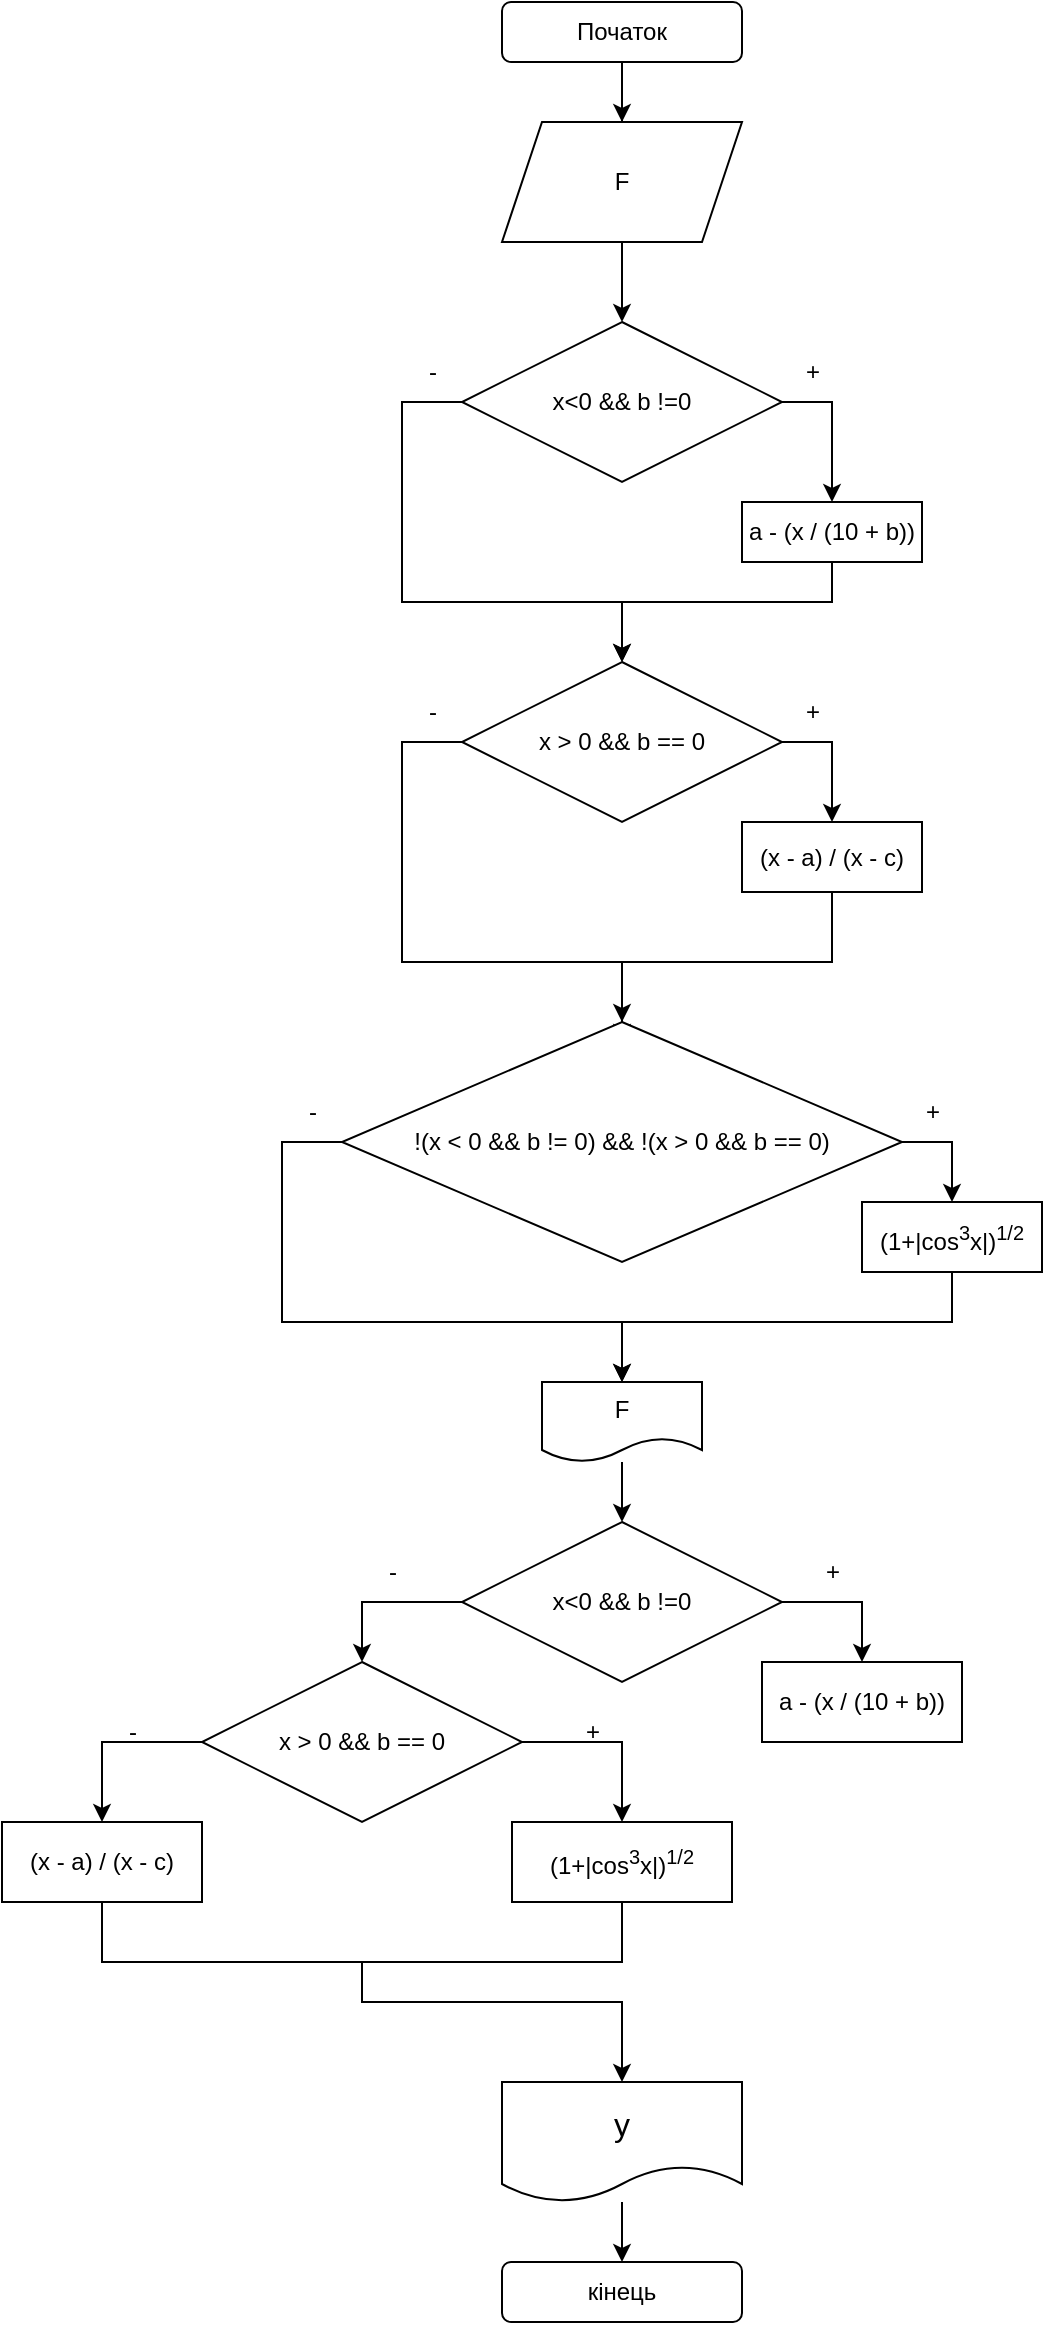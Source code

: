 <mxfile version="24.7.14">
  <diagram name="Сторінка-1" id="6xHzRucLuQG_TqQ5uME2">
    <mxGraphModel dx="503" dy="746" grid="1" gridSize="10" guides="1" tooltips="1" connect="1" arrows="1" fold="1" page="1" pageScale="1" pageWidth="1169" pageHeight="1654" math="0" shadow="0">
      <root>
        <mxCell id="0" />
        <mxCell id="1" parent="0" />
        <mxCell id="FTthGUyAgQx_1A_fN6lO-2" value="" style="edgeStyle=orthogonalEdgeStyle;rounded=0;orthogonalLoop=1;jettySize=auto;html=1;" edge="1" parent="1" source="ke0xS92TnUmCLN86qtFM-1" target="ke0xS92TnUmCLN86qtFM-5">
          <mxGeometry relative="1" as="geometry" />
        </mxCell>
        <mxCell id="ke0xS92TnUmCLN86qtFM-1" value="Початок" style="rounded=1;whiteSpace=wrap;html=1;" parent="1" vertex="1">
          <mxGeometry x="340" y="120" width="120" height="30" as="geometry" />
        </mxCell>
        <mxCell id="ke0xS92TnUmCLN86qtFM-6" style="edgeStyle=orthogonalEdgeStyle;rounded=0;orthogonalLoop=1;jettySize=auto;html=1;" parent="1" source="ke0xS92TnUmCLN86qtFM-5" edge="1">
          <mxGeometry relative="1" as="geometry">
            <mxPoint x="400" y="200" as="targetPoint" />
          </mxGeometry>
        </mxCell>
        <mxCell id="FTthGUyAgQx_1A_fN6lO-1" value="" style="edgeStyle=orthogonalEdgeStyle;rounded=0;orthogonalLoop=1;jettySize=auto;html=1;" edge="1" parent="1" source="ke0xS92TnUmCLN86qtFM-5" target="ke0xS92TnUmCLN86qtFM-8">
          <mxGeometry relative="1" as="geometry" />
        </mxCell>
        <mxCell id="ke0xS92TnUmCLN86qtFM-5" value="F" style="shape=parallelogram;perimeter=parallelogramPerimeter;whiteSpace=wrap;html=1;fixedSize=1;" parent="1" vertex="1">
          <mxGeometry x="340" y="180" width="120" height="60" as="geometry" />
        </mxCell>
        <mxCell id="ke0xS92TnUmCLN86qtFM-11" style="edgeStyle=orthogonalEdgeStyle;rounded=0;orthogonalLoop=1;jettySize=auto;html=1;entryX=0.5;entryY=0;entryDx=0;entryDy=0;" parent="1" source="ke0xS92TnUmCLN86qtFM-8" target="ke0xS92TnUmCLN86qtFM-10" edge="1">
          <mxGeometry relative="1" as="geometry">
            <Array as="points">
              <mxPoint x="505" y="320" />
            </Array>
          </mxGeometry>
        </mxCell>
        <mxCell id="ke0xS92TnUmCLN86qtFM-19" style="edgeStyle=none;rounded=0;orthogonalLoop=1;jettySize=auto;html=1;" parent="1" source="ke0xS92TnUmCLN86qtFM-8" edge="1">
          <mxGeometry relative="1" as="geometry">
            <mxPoint x="400" y="450" as="targetPoint" />
            <Array as="points">
              <mxPoint x="290" y="320" />
              <mxPoint x="290" y="420" />
              <mxPoint x="400" y="420" />
            </Array>
          </mxGeometry>
        </mxCell>
        <mxCell id="ke0xS92TnUmCLN86qtFM-8" value="x&amp;lt;0 &amp;amp;&amp;amp; b !=0" style="rhombus;whiteSpace=wrap;html=1;" parent="1" vertex="1">
          <mxGeometry x="320" y="280" width="160" height="80" as="geometry" />
        </mxCell>
        <mxCell id="ke0xS92TnUmCLN86qtFM-18" style="edgeStyle=none;rounded=0;orthogonalLoop=1;jettySize=auto;html=1;entryX=0.5;entryY=0;entryDx=0;entryDy=0;" parent="1" source="ke0xS92TnUmCLN86qtFM-10" target="ke0xS92TnUmCLN86qtFM-17" edge="1">
          <mxGeometry relative="1" as="geometry">
            <Array as="points">
              <mxPoint x="505" y="420" />
              <mxPoint x="400" y="420" />
            </Array>
          </mxGeometry>
        </mxCell>
        <mxCell id="ke0xS92TnUmCLN86qtFM-10" value="a - (x / (10 + b))" style="rounded=0;whiteSpace=wrap;html=1;" parent="1" vertex="1">
          <mxGeometry x="460" y="370" width="90" height="30" as="geometry" />
        </mxCell>
        <mxCell id="ke0xS92TnUmCLN86qtFM-21" value="" style="edgeStyle=none;rounded=0;orthogonalLoop=1;jettySize=auto;html=1;" parent="1" source="ke0xS92TnUmCLN86qtFM-17" target="ke0xS92TnUmCLN86qtFM-20" edge="1">
          <mxGeometry relative="1" as="geometry">
            <Array as="points">
              <mxPoint x="505" y="490" />
            </Array>
          </mxGeometry>
        </mxCell>
        <mxCell id="ke0xS92TnUmCLN86qtFM-24" style="edgeStyle=none;rounded=0;orthogonalLoop=1;jettySize=auto;html=1;" parent="1" source="ke0xS92TnUmCLN86qtFM-17" edge="1">
          <mxGeometry relative="1" as="geometry">
            <mxPoint x="400" y="640" as="targetPoint" />
            <Array as="points">
              <mxPoint x="290" y="490" />
              <mxPoint x="290" y="600" />
              <mxPoint x="400" y="600" />
            </Array>
          </mxGeometry>
        </mxCell>
        <mxCell id="ke0xS92TnUmCLN86qtFM-17" value="x &amp;gt; 0 &amp;amp;&amp;amp; b == 0" style="rhombus;whiteSpace=wrap;html=1;" parent="1" vertex="1">
          <mxGeometry x="320" y="450" width="160" height="80" as="geometry" />
        </mxCell>
        <mxCell id="ke0xS92TnUmCLN86qtFM-23" value="" style="edgeStyle=none;rounded=0;orthogonalLoop=1;jettySize=auto;html=1;" parent="1" source="ke0xS92TnUmCLN86qtFM-20" target="ke0xS92TnUmCLN86qtFM-22" edge="1">
          <mxGeometry relative="1" as="geometry">
            <Array as="points">
              <mxPoint x="505" y="600" />
              <mxPoint x="400" y="600" />
            </Array>
          </mxGeometry>
        </mxCell>
        <mxCell id="ke0xS92TnUmCLN86qtFM-20" value="(x - a) / (x - c)" style="whiteSpace=wrap;html=1;" parent="1" vertex="1">
          <mxGeometry x="460" y="530" width="90" height="35" as="geometry" />
        </mxCell>
        <mxCell id="ke0xS92TnUmCLN86qtFM-29" value="" style="edgeStyle=none;rounded=0;orthogonalLoop=1;jettySize=auto;html=1;entryX=0.5;entryY=0;entryDx=0;entryDy=0;" parent="1" source="ke0xS92TnUmCLN86qtFM-22" target="ke0xS92TnUmCLN86qtFM-30" edge="1">
          <mxGeometry relative="1" as="geometry">
            <mxPoint x="579.167" y="570" as="targetPoint" />
            <Array as="points">
              <mxPoint x="565" y="690" />
            </Array>
          </mxGeometry>
        </mxCell>
        <mxCell id="ke0xS92TnUmCLN86qtFM-33" style="edgeStyle=none;rounded=0;orthogonalLoop=1;jettySize=auto;html=1;entryX=0.5;entryY=0;entryDx=0;entryDy=0;" parent="1" source="ke0xS92TnUmCLN86qtFM-22" edge="1">
          <mxGeometry relative="1" as="geometry">
            <mxPoint x="400" y="810" as="targetPoint" />
            <Array as="points">
              <mxPoint x="230" y="690" />
              <mxPoint x="230" y="780" />
              <mxPoint x="400" y="780" />
            </Array>
          </mxGeometry>
        </mxCell>
        <mxCell id="ke0xS92TnUmCLN86qtFM-22" value="!(x &amp;lt; 0 &amp;amp;&amp;amp; b != 0) &amp;amp;&amp;amp; !(x &amp;gt; 0 &amp;amp;&amp;amp; b == 0)" style="rhombus;whiteSpace=wrap;html=1;" parent="1" vertex="1">
          <mxGeometry x="260" y="630" width="280" height="120" as="geometry" />
        </mxCell>
        <mxCell id="ke0xS92TnUmCLN86qtFM-26" value="+" style="text;html=1;align=center;verticalAlign=middle;resizable=0;points=[];autosize=1;strokeColor=none;fillColor=none;" parent="1" vertex="1">
          <mxGeometry x="480" y="460" width="30" height="30" as="geometry" />
        </mxCell>
        <mxCell id="ke0xS92TnUmCLN86qtFM-27" value="+" style="text;html=1;align=center;verticalAlign=middle;resizable=0;points=[];autosize=1;strokeColor=none;fillColor=none;" parent="1" vertex="1">
          <mxGeometry x="480" y="290" width="30" height="30" as="geometry" />
        </mxCell>
        <mxCell id="ke0xS92TnUmCLN86qtFM-32" value="" style="edgeStyle=none;rounded=0;orthogonalLoop=1;jettySize=auto;html=1;" parent="1" source="ke0xS92TnUmCLN86qtFM-30" edge="1">
          <mxGeometry relative="1" as="geometry">
            <mxPoint x="400" y="810" as="targetPoint" />
            <Array as="points">
              <mxPoint x="565" y="780" />
              <mxPoint x="505" y="780" />
              <mxPoint x="400" y="780" />
            </Array>
          </mxGeometry>
        </mxCell>
        <mxCell id="ke0xS92TnUmCLN86qtFM-30" value="(1+|cos&lt;sup&gt;3&lt;/sup&gt;x|)&lt;sup&gt;1/2&lt;/sup&gt;" style="whiteSpace=wrap;html=1;" parent="1" vertex="1">
          <mxGeometry x="520" y="720" width="90" height="35" as="geometry" />
        </mxCell>
        <mxCell id="ke0xS92TnUmCLN86qtFM-37" value="" style="edgeStyle=none;rounded=0;orthogonalLoop=1;jettySize=auto;html=1;" parent="1" target="ke0xS92TnUmCLN86qtFM-36" edge="1">
          <mxGeometry relative="1" as="geometry">
            <mxPoint x="400" y="850.0" as="sourcePoint" />
          </mxGeometry>
        </mxCell>
        <mxCell id="ke0xS92TnUmCLN86qtFM-39" value="" style="edgeStyle=none;rounded=0;orthogonalLoop=1;jettySize=auto;html=1;" parent="1" source="ke0xS92TnUmCLN86qtFM-36" target="ke0xS92TnUmCLN86qtFM-38" edge="1">
          <mxGeometry relative="1" as="geometry" />
        </mxCell>
        <mxCell id="ke0xS92TnUmCLN86qtFM-36" value="F" style="shape=document;whiteSpace=wrap;html=1;boundedLbl=1;rounded=0;" parent="1" vertex="1">
          <mxGeometry x="360" y="810" width="80" height="40" as="geometry" />
        </mxCell>
        <mxCell id="ke0xS92TnUmCLN86qtFM-41" value="" style="edgeStyle=none;rounded=0;orthogonalLoop=1;jettySize=auto;html=1;" parent="1" source="ke0xS92TnUmCLN86qtFM-38" target="ke0xS92TnUmCLN86qtFM-40" edge="1">
          <mxGeometry relative="1" as="geometry">
            <Array as="points">
              <mxPoint x="520" y="920" />
            </Array>
          </mxGeometry>
        </mxCell>
        <mxCell id="ke0xS92TnUmCLN86qtFM-45" value="" style="edgeStyle=none;rounded=0;orthogonalLoop=1;jettySize=auto;html=1;" parent="1" source="ke0xS92TnUmCLN86qtFM-38" target="ke0xS92TnUmCLN86qtFM-44" edge="1">
          <mxGeometry relative="1" as="geometry">
            <Array as="points">
              <mxPoint x="270" y="920" />
            </Array>
          </mxGeometry>
        </mxCell>
        <mxCell id="ke0xS92TnUmCLN86qtFM-38" value="x&amp;lt;0 &amp;amp;&amp;amp; b !=0" style="rhombus;whiteSpace=wrap;html=1;rounded=0;" parent="1" vertex="1">
          <mxGeometry x="320" y="880" width="160" height="80" as="geometry" />
        </mxCell>
        <mxCell id="ke0xS92TnUmCLN86qtFM-40" value="a - (x / (10 + b))" style="whiteSpace=wrap;html=1;rounded=0;" parent="1" vertex="1">
          <mxGeometry x="470" y="950" width="100" height="40" as="geometry" />
        </mxCell>
        <mxCell id="ke0xS92TnUmCLN86qtFM-42" value="+" style="text;html=1;align=center;verticalAlign=middle;resizable=0;points=[];autosize=1;strokeColor=none;fillColor=none;" parent="1" vertex="1">
          <mxGeometry x="540" y="660" width="30" height="30" as="geometry" />
        </mxCell>
        <mxCell id="ke0xS92TnUmCLN86qtFM-43" value="+" style="text;html=1;align=center;verticalAlign=middle;resizable=0;points=[];autosize=1;strokeColor=none;fillColor=none;" parent="1" vertex="1">
          <mxGeometry x="490" y="890" width="30" height="30" as="geometry" />
        </mxCell>
        <mxCell id="ke0xS92TnUmCLN86qtFM-48" style="edgeStyle=none;rounded=0;orthogonalLoop=1;jettySize=auto;html=1;" parent="1" source="ke0xS92TnUmCLN86qtFM-44" target="ke0xS92TnUmCLN86qtFM-49" edge="1">
          <mxGeometry relative="1" as="geometry">
            <mxPoint x="400" y="1100" as="targetPoint" />
            <Array as="points">
              <mxPoint x="400" y="990" />
            </Array>
          </mxGeometry>
        </mxCell>
        <mxCell id="ke0xS92TnUmCLN86qtFM-51" value="" style="edgeStyle=none;rounded=0;orthogonalLoop=1;jettySize=auto;html=1;" parent="1" source="ke0xS92TnUmCLN86qtFM-44" target="ke0xS92TnUmCLN86qtFM-50" edge="1">
          <mxGeometry relative="1" as="geometry">
            <Array as="points">
              <mxPoint x="140" y="990" />
            </Array>
          </mxGeometry>
        </mxCell>
        <mxCell id="ke0xS92TnUmCLN86qtFM-44" value="x &amp;gt; 0 &amp;amp;&amp;amp; b == 0" style="rhombus;whiteSpace=wrap;html=1;rounded=0;" parent="1" vertex="1">
          <mxGeometry x="190" y="950" width="160" height="80" as="geometry" />
        </mxCell>
        <mxCell id="ke0xS92TnUmCLN86qtFM-49" value="(1+|cos&lt;sup&gt;3&lt;/sup&gt;x|)&lt;sup&gt;1/2&lt;/sup&gt;" style="rounded=0;whiteSpace=wrap;html=1;" parent="1" vertex="1">
          <mxGeometry x="345" y="1030" width="110" height="40" as="geometry" />
        </mxCell>
        <mxCell id="ke0xS92TnUmCLN86qtFM-50" value="(x - a) / (x - c)" style="whiteSpace=wrap;html=1;rounded=0;" parent="1" vertex="1">
          <mxGeometry x="90" y="1030" width="100" height="40" as="geometry" />
        </mxCell>
        <mxCell id="ke0xS92TnUmCLN86qtFM-53" value="" style="endArrow=none;html=1;rounded=0;entryX=0.5;entryY=1;entryDx=0;entryDy=0;" parent="1" target="ke0xS92TnUmCLN86qtFM-49" edge="1">
          <mxGeometry width="50" height="50" relative="1" as="geometry">
            <mxPoint x="270" y="1100" as="sourcePoint" />
            <mxPoint x="300" y="1130" as="targetPoint" />
            <Array as="points">
              <mxPoint x="400" y="1100" />
            </Array>
          </mxGeometry>
        </mxCell>
        <mxCell id="ke0xS92TnUmCLN86qtFM-55" value="" style="endArrow=classic;html=1;rounded=0;entryX=0.5;entryY=0;entryDx=0;entryDy=0;" parent="1" edge="1">
          <mxGeometry width="50" height="50" relative="1" as="geometry">
            <mxPoint x="270" y="1100" as="sourcePoint" />
            <mxPoint x="400.0" y="1160.0" as="targetPoint" />
            <Array as="points">
              <mxPoint x="270" y="1120" />
              <mxPoint x="400" y="1120" />
            </Array>
          </mxGeometry>
        </mxCell>
        <mxCell id="FTthGUyAgQx_1A_fN6lO-6" value="" style="edgeStyle=orthogonalEdgeStyle;rounded=0;orthogonalLoop=1;jettySize=auto;html=1;" edge="1" parent="1" source="ke0xS92TnUmCLN86qtFM-58" target="ke0xS92TnUmCLN86qtFM-60">
          <mxGeometry relative="1" as="geometry" />
        </mxCell>
        <mxCell id="ke0xS92TnUmCLN86qtFM-58" value="&lt;font style=&quot;font-size: 16px;&quot;&gt;y&lt;/font&gt;" style="shape=document;whiteSpace=wrap;html=1;boundedLbl=1;rounded=0;" parent="1" vertex="1">
          <mxGeometry x="340" y="1160" width="120" height="60" as="geometry" />
        </mxCell>
        <mxCell id="ke0xS92TnUmCLN86qtFM-60" value="кінець" style="rounded=1;whiteSpace=wrap;html=1;" parent="1" vertex="1">
          <mxGeometry x="340" y="1250" width="120" height="30" as="geometry" />
        </mxCell>
        <mxCell id="ke0xS92TnUmCLN86qtFM-62" value="+" style="text;html=1;align=center;verticalAlign=middle;resizable=0;points=[];autosize=1;strokeColor=none;fillColor=none;" parent="1" vertex="1">
          <mxGeometry x="370" y="970" width="30" height="30" as="geometry" />
        </mxCell>
        <mxCell id="ke0xS92TnUmCLN86qtFM-63" value="-" style="text;html=1;align=center;verticalAlign=middle;resizable=0;points=[];autosize=1;strokeColor=none;fillColor=none;" parent="1" vertex="1">
          <mxGeometry x="270" y="890" width="30" height="30" as="geometry" />
        </mxCell>
        <mxCell id="ke0xS92TnUmCLN86qtFM-64" value="-" style="text;html=1;align=center;verticalAlign=middle;resizable=0;points=[];autosize=1;strokeColor=none;fillColor=none;" parent="1" vertex="1">
          <mxGeometry x="140" y="970" width="30" height="30" as="geometry" />
        </mxCell>
        <mxCell id="ke0xS92TnUmCLN86qtFM-65" value="-" style="text;html=1;align=center;verticalAlign=middle;resizable=0;points=[];autosize=1;strokeColor=none;fillColor=none;" parent="1" vertex="1">
          <mxGeometry x="230" y="660" width="30" height="30" as="geometry" />
        </mxCell>
        <mxCell id="ke0xS92TnUmCLN86qtFM-66" value="-" style="text;html=1;align=center;verticalAlign=middle;resizable=0;points=[];autosize=1;strokeColor=none;fillColor=none;" parent="1" vertex="1">
          <mxGeometry x="290" y="460" width="30" height="30" as="geometry" />
        </mxCell>
        <mxCell id="ke0xS92TnUmCLN86qtFM-67" value="-" style="text;html=1;align=center;verticalAlign=middle;resizable=0;points=[];autosize=1;strokeColor=none;fillColor=none;" parent="1" vertex="1">
          <mxGeometry x="290" y="290" width="30" height="30" as="geometry" />
        </mxCell>
        <mxCell id="FTthGUyAgQx_1A_fN6lO-3" value="" style="endArrow=none;html=1;rounded=0;entryX=0.5;entryY=1;entryDx=0;entryDy=0;" edge="1" parent="1" target="ke0xS92TnUmCLN86qtFM-50">
          <mxGeometry width="50" height="50" relative="1" as="geometry">
            <mxPoint x="270" y="1100" as="sourcePoint" />
            <mxPoint x="260" y="1100" as="targetPoint" />
            <Array as="points">
              <mxPoint x="140" y="1100" />
            </Array>
          </mxGeometry>
        </mxCell>
      </root>
    </mxGraphModel>
  </diagram>
</mxfile>
